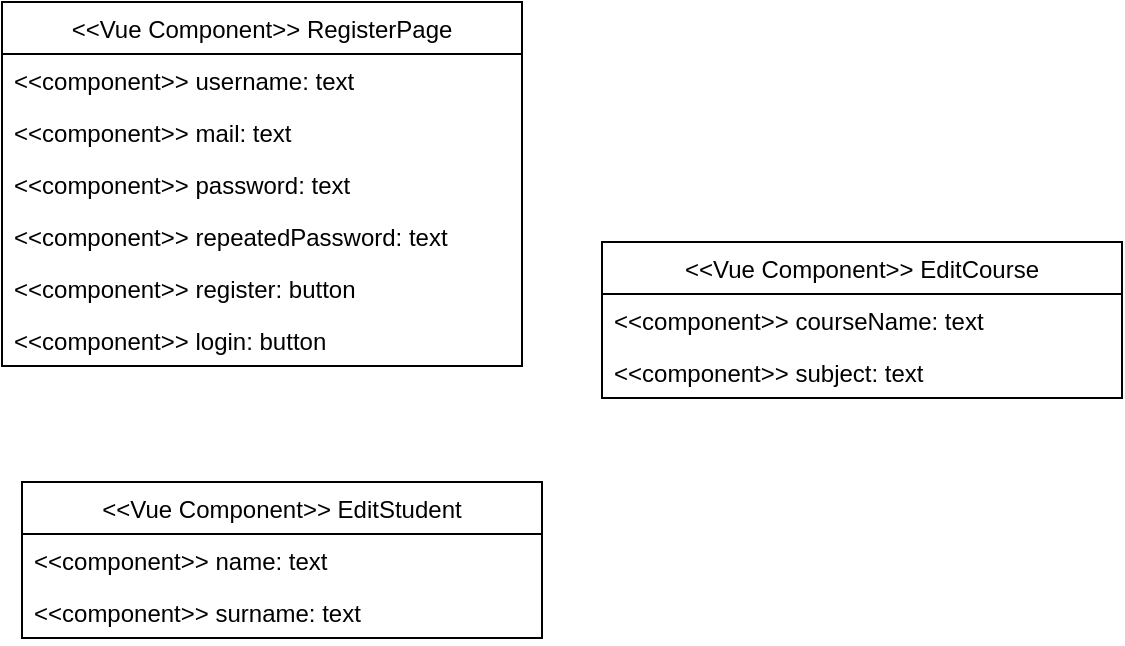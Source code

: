 <mxfile version="20.7.2"><diagram id="WWKSGD2smYxMC8bZGMGX" name="Seite-1"><mxGraphModel dx="1195" dy="661" grid="1" gridSize="10" guides="1" tooltips="1" connect="1" arrows="1" fold="1" page="1" pageScale="1" pageWidth="827" pageHeight="1169" math="0" shadow="0"><root><mxCell id="0"/><mxCell id="1" parent="0"/><mxCell id="TIYtRRgKf8_c88dn1lld-7" style="edgeStyle=orthogonalEdgeStyle;rounded=0;orthogonalLoop=1;jettySize=auto;html=1;exitX=1;exitY=0.5;exitDx=0;exitDy=0;exitPerimeter=0;" edge="1" parent="1" source="TIYtRRgKf8_c88dn1lld-6"><mxGeometry relative="1" as="geometry"><mxPoint x="355" y="170" as="targetPoint"/><Array as="points"><mxPoint x="180" y="80"/><mxPoint x="355" y="80"/></Array></mxGeometry></mxCell><mxCell id="TIYtRRgKf8_c88dn1lld-16" value="&lt;&lt;Vue Component&gt;&gt; RegisterPage" style="swimlane;fontStyle=0;childLayout=stackLayout;horizontal=1;startSize=26;fillColor=none;horizontalStack=0;resizeParent=1;resizeParentMax=0;resizeLast=0;collapsible=1;marginBottom=0;" vertex="1" parent="1"><mxGeometry x="220" y="110" width="260" height="182" as="geometry"/></mxCell><mxCell id="TIYtRRgKf8_c88dn1lld-17" value="&lt;&lt;component&gt;&gt; username: text&#xA;" style="text;strokeColor=none;fillColor=none;align=left;verticalAlign=top;spacingLeft=4;spacingRight=4;overflow=hidden;rotatable=0;points=[[0,0.5],[1,0.5]];portConstraint=eastwest;" vertex="1" parent="TIYtRRgKf8_c88dn1lld-16"><mxGeometry y="26" width="260" height="26" as="geometry"/></mxCell><mxCell id="TIYtRRgKf8_c88dn1lld-18" value="&lt;&lt;component&gt;&gt; mail: text" style="text;strokeColor=none;fillColor=none;align=left;verticalAlign=top;spacingLeft=4;spacingRight=4;overflow=hidden;rotatable=0;points=[[0,0.5],[1,0.5]];portConstraint=eastwest;" vertex="1" parent="TIYtRRgKf8_c88dn1lld-16"><mxGeometry y="52" width="260" height="26" as="geometry"/></mxCell><mxCell id="TIYtRRgKf8_c88dn1lld-19" value="&lt;&lt;component&gt;&gt; password: text" style="text;strokeColor=none;fillColor=none;align=left;verticalAlign=top;spacingLeft=4;spacingRight=4;overflow=hidden;rotatable=0;points=[[0,0.5],[1,0.5]];portConstraint=eastwest;" vertex="1" parent="TIYtRRgKf8_c88dn1lld-16"><mxGeometry y="78" width="260" height="26" as="geometry"/></mxCell><mxCell id="TIYtRRgKf8_c88dn1lld-21" value="&lt;&lt;component&gt;&gt; repeatedPassword: text" style="text;strokeColor=none;fillColor=none;align=left;verticalAlign=top;spacingLeft=4;spacingRight=4;overflow=hidden;rotatable=0;points=[[0,0.5],[1,0.5]];portConstraint=eastwest;" vertex="1" parent="TIYtRRgKf8_c88dn1lld-16"><mxGeometry y="104" width="260" height="26" as="geometry"/></mxCell><mxCell id="TIYtRRgKf8_c88dn1lld-23" value="&lt;&lt;component&gt;&gt; register: button&#xA;" style="text;strokeColor=none;fillColor=none;align=left;verticalAlign=top;spacingLeft=4;spacingRight=4;overflow=hidden;rotatable=0;points=[[0,0.5],[1,0.5]];portConstraint=eastwest;" vertex="1" parent="TIYtRRgKf8_c88dn1lld-16"><mxGeometry y="130" width="260" height="26" as="geometry"/></mxCell><mxCell id="TIYtRRgKf8_c88dn1lld-22" value="&lt;&lt;component&gt;&gt; login: button&#xA;" style="text;strokeColor=none;fillColor=none;align=left;verticalAlign=top;spacingLeft=4;spacingRight=4;overflow=hidden;rotatable=0;points=[[0,0.5],[1,0.5]];portConstraint=eastwest;" vertex="1" parent="TIYtRRgKf8_c88dn1lld-16"><mxGeometry y="156" width="260" height="26" as="geometry"/></mxCell><mxCell id="TIYtRRgKf8_c88dn1lld-24" value="&lt;&lt;Vue Component&gt;&gt; EditStudent" style="swimlane;fontStyle=0;childLayout=stackLayout;horizontal=1;startSize=26;fillColor=none;horizontalStack=0;resizeParent=1;resizeParentMax=0;resizeLast=0;collapsible=1;marginBottom=0;" vertex="1" parent="1"><mxGeometry x="230" y="350" width="260" height="78" as="geometry"/></mxCell><mxCell id="TIYtRRgKf8_c88dn1lld-25" value="&lt;&lt;component&gt;&gt; name: text&#xA;" style="text;strokeColor=none;fillColor=none;align=left;verticalAlign=top;spacingLeft=4;spacingRight=4;overflow=hidden;rotatable=0;points=[[0,0.5],[1,0.5]];portConstraint=eastwest;" vertex="1" parent="TIYtRRgKf8_c88dn1lld-24"><mxGeometry y="26" width="260" height="26" as="geometry"/></mxCell><mxCell id="TIYtRRgKf8_c88dn1lld-26" value="&lt;&lt;component&gt;&gt; surname: text" style="text;strokeColor=none;fillColor=none;align=left;verticalAlign=top;spacingLeft=4;spacingRight=4;overflow=hidden;rotatable=0;points=[[0,0.5],[1,0.5]];portConstraint=eastwest;" vertex="1" parent="TIYtRRgKf8_c88dn1lld-24"><mxGeometry y="52" width="260" height="26" as="geometry"/></mxCell><mxCell id="TIYtRRgKf8_c88dn1lld-31" value="&lt;&lt;Vue Component&gt;&gt; EditCourse" style="swimlane;fontStyle=0;childLayout=stackLayout;horizontal=1;startSize=26;fillColor=none;horizontalStack=0;resizeParent=1;resizeParentMax=0;resizeLast=0;collapsible=1;marginBottom=0;" vertex="1" parent="1"><mxGeometry x="520" y="230" width="260" height="78" as="geometry"/></mxCell><mxCell id="TIYtRRgKf8_c88dn1lld-32" value="&lt;&lt;component&gt;&gt; courseName: text&#xA;" style="text;strokeColor=none;fillColor=none;align=left;verticalAlign=top;spacingLeft=4;spacingRight=4;overflow=hidden;rotatable=0;points=[[0,0.5],[1,0.5]];portConstraint=eastwest;" vertex="1" parent="TIYtRRgKf8_c88dn1lld-31"><mxGeometry y="26" width="260" height="26" as="geometry"/></mxCell><mxCell id="TIYtRRgKf8_c88dn1lld-33" value="&lt;&lt;component&gt;&gt; subject: text" style="text;strokeColor=none;fillColor=none;align=left;verticalAlign=top;spacingLeft=4;spacingRight=4;overflow=hidden;rotatable=0;points=[[0,0.5],[1,0.5]];portConstraint=eastwest;" vertex="1" parent="TIYtRRgKf8_c88dn1lld-31"><mxGeometry y="52" width="260" height="26" as="geometry"/></mxCell></root></mxGraphModel></diagram></mxfile>